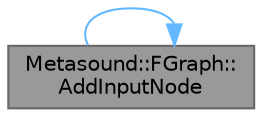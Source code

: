 digraph "Metasound::FGraph::AddInputNode"
{
 // INTERACTIVE_SVG=YES
 // LATEX_PDF_SIZE
  bgcolor="transparent";
  edge [fontname=Helvetica,fontsize=10,labelfontname=Helvetica,labelfontsize=10];
  node [fontname=Helvetica,fontsize=10,shape=box,height=0.2,width=0.4];
  rankdir="LR";
  Node1 [id="Node000001",label="Metasound::FGraph::\lAddInputNode",height=0.2,width=0.4,color="gray40", fillcolor="grey60", style="filled", fontcolor="black",tooltip="Add an input node to this graph."];
  Node1 -> Node1 [id="edge1_Node000001_Node000001",color="steelblue1",style="solid",tooltip=" "];
}
